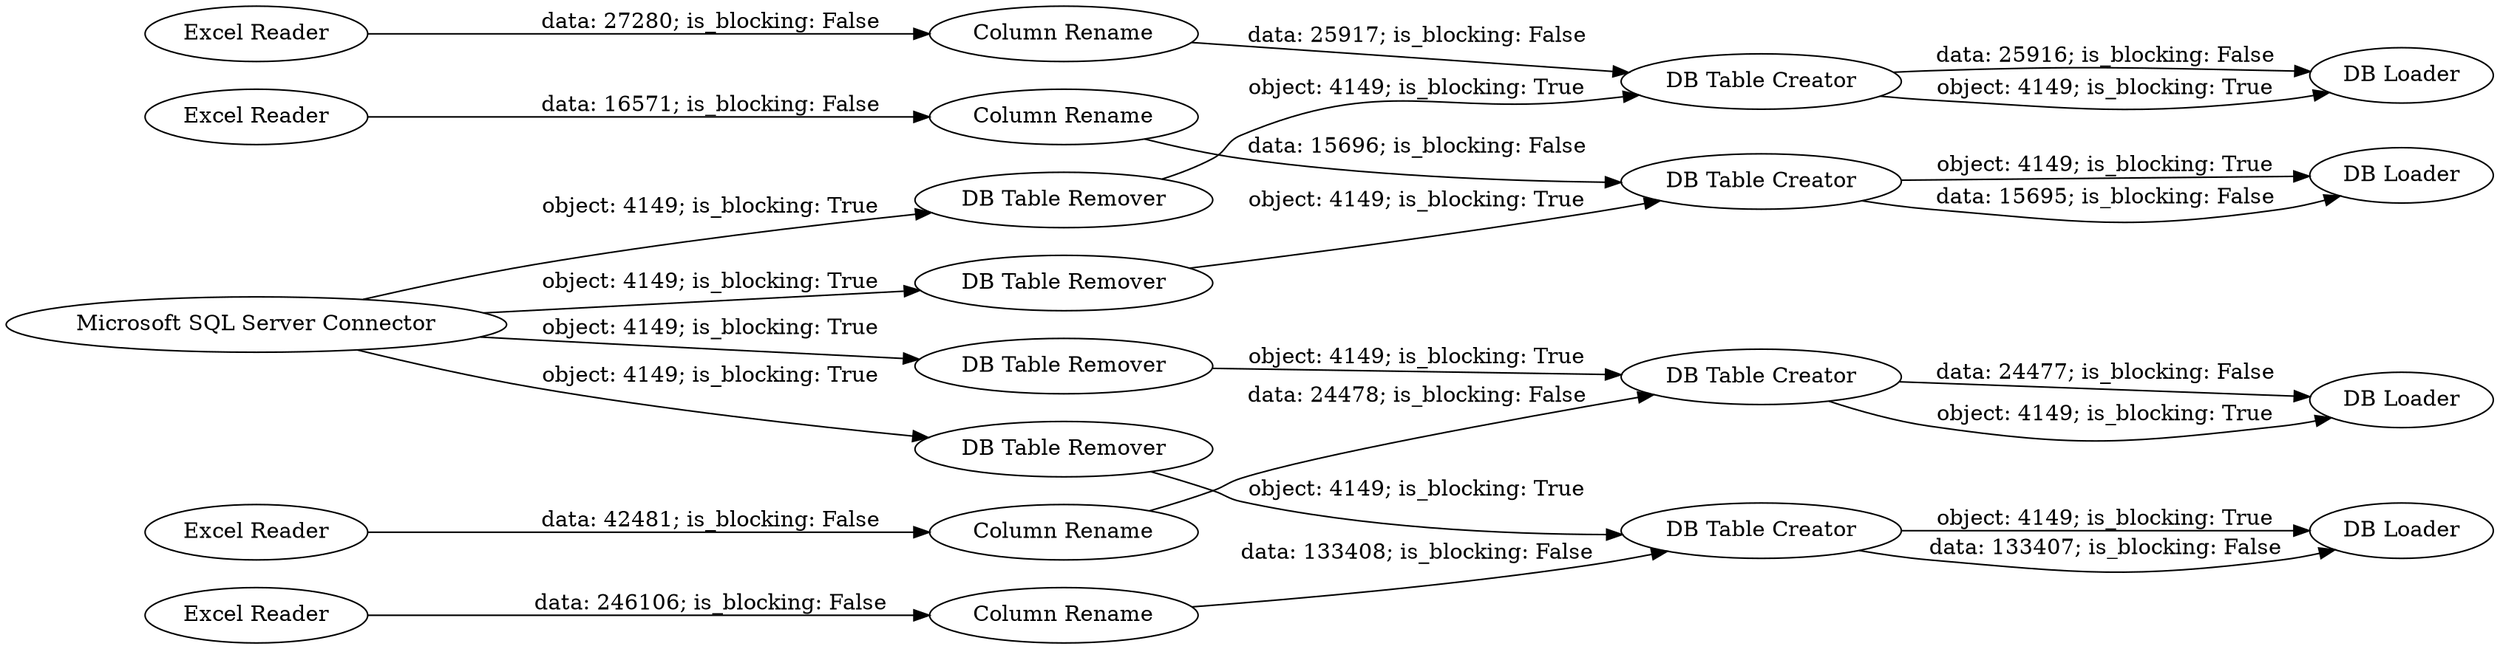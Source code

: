 digraph {
	"-9023108981225414390_18" [label="DB Table Remover"]
	"-9023108981225414390_17" [label="DB Table Remover"]
	"-9023108981225414390_19" [label="DB Table Creator"]
	"-9023108981225414390_9" [label="Column Rename"]
	"-9023108981225414390_21" [label="Column Rename"]
	"-9023108981225414390_27" [label="Column Rename"]
	"-9023108981225414390_20" [label="DB Loader"]
	"-9023108981225414390_7" [label="DB Table Creator"]
	"-9023108981225414390_24" [label="DB Loader"]
	"-9023108981225414390_23" [label="DB Table Creator"]
	"-9023108981225414390_28" [label="DB Table Creator"]
	"-9023108981225414390_22" [label="Excel Reader"]
	"-9023108981225414390_15" [label="DB Table Remover"]
	"-9023108981225414390_16" [label="Excel Reader"]
	"-9023108981225414390_10" [label="DB Table Remover"]
	"-9023108981225414390_6" [label="Microsoft SQL Server Connector"]
	"-9023108981225414390_26" [label="Excel Reader"]
	"-9023108981225414390_1" [label="Excel Reader"]
	"-9023108981225414390_13" [label="DB Loader"]
	"-9023108981225414390_25" [label="Column Rename"]
	"-9023108981225414390_8" [label="DB Loader"]
	"-9023108981225414390_16" -> "-9023108981225414390_27" [label="data: 246106; is_blocking: False"]
	"-9023108981225414390_19" -> "-9023108981225414390_20" [label="object: 4149; is_blocking: True"]
	"-9023108981225414390_25" -> "-9023108981225414390_23" [label="data: 25917; is_blocking: False"]
	"-9023108981225414390_19" -> "-9023108981225414390_20" [label="data: 15695; is_blocking: False"]
	"-9023108981225414390_28" -> "-9023108981225414390_13" [label="object: 4149; is_blocking: True"]
	"-9023108981225414390_15" -> "-9023108981225414390_28" [label="object: 4149; is_blocking: True"]
	"-9023108981225414390_7" -> "-9023108981225414390_8" [label="data: 24477; is_blocking: False"]
	"-9023108981225414390_6" -> "-9023108981225414390_15" [label="object: 4149; is_blocking: True"]
	"-9023108981225414390_21" -> "-9023108981225414390_19" [label="data: 15696; is_blocking: False"]
	"-9023108981225414390_23" -> "-9023108981225414390_24" [label="data: 25916; is_blocking: False"]
	"-9023108981225414390_18" -> "-9023108981225414390_23" [label="object: 4149; is_blocking: True"]
	"-9023108981225414390_6" -> "-9023108981225414390_17" [label="object: 4149; is_blocking: True"]
	"-9023108981225414390_22" -> "-9023108981225414390_21" [label="data: 16571; is_blocking: False"]
	"-9023108981225414390_1" -> "-9023108981225414390_9" [label="data: 42481; is_blocking: False"]
	"-9023108981225414390_6" -> "-9023108981225414390_18" [label="object: 4149; is_blocking: True"]
	"-9023108981225414390_28" -> "-9023108981225414390_13" [label="data: 133407; is_blocking: False"]
	"-9023108981225414390_27" -> "-9023108981225414390_28" [label="data: 133408; is_blocking: False"]
	"-9023108981225414390_6" -> "-9023108981225414390_10" [label="object: 4149; is_blocking: True"]
	"-9023108981225414390_9" -> "-9023108981225414390_7" [label="data: 24478; is_blocking: False"]
	"-9023108981225414390_17" -> "-9023108981225414390_19" [label="object: 4149; is_blocking: True"]
	"-9023108981225414390_26" -> "-9023108981225414390_25" [label="data: 27280; is_blocking: False"]
	"-9023108981225414390_10" -> "-9023108981225414390_7" [label="object: 4149; is_blocking: True"]
	"-9023108981225414390_23" -> "-9023108981225414390_24" [label="object: 4149; is_blocking: True"]
	"-9023108981225414390_7" -> "-9023108981225414390_8" [label="object: 4149; is_blocking: True"]
	rankdir=LR
}
